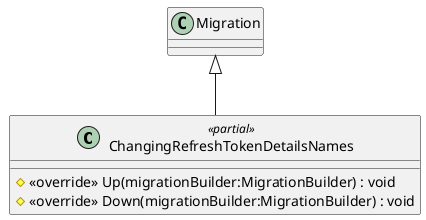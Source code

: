 @startuml
class ChangingRefreshTokenDetailsNames <<partial>> {
    # <<override>> Up(migrationBuilder:MigrationBuilder) : void
    # <<override>> Down(migrationBuilder:MigrationBuilder) : void
}
Migration <|-- ChangingRefreshTokenDetailsNames
@enduml
